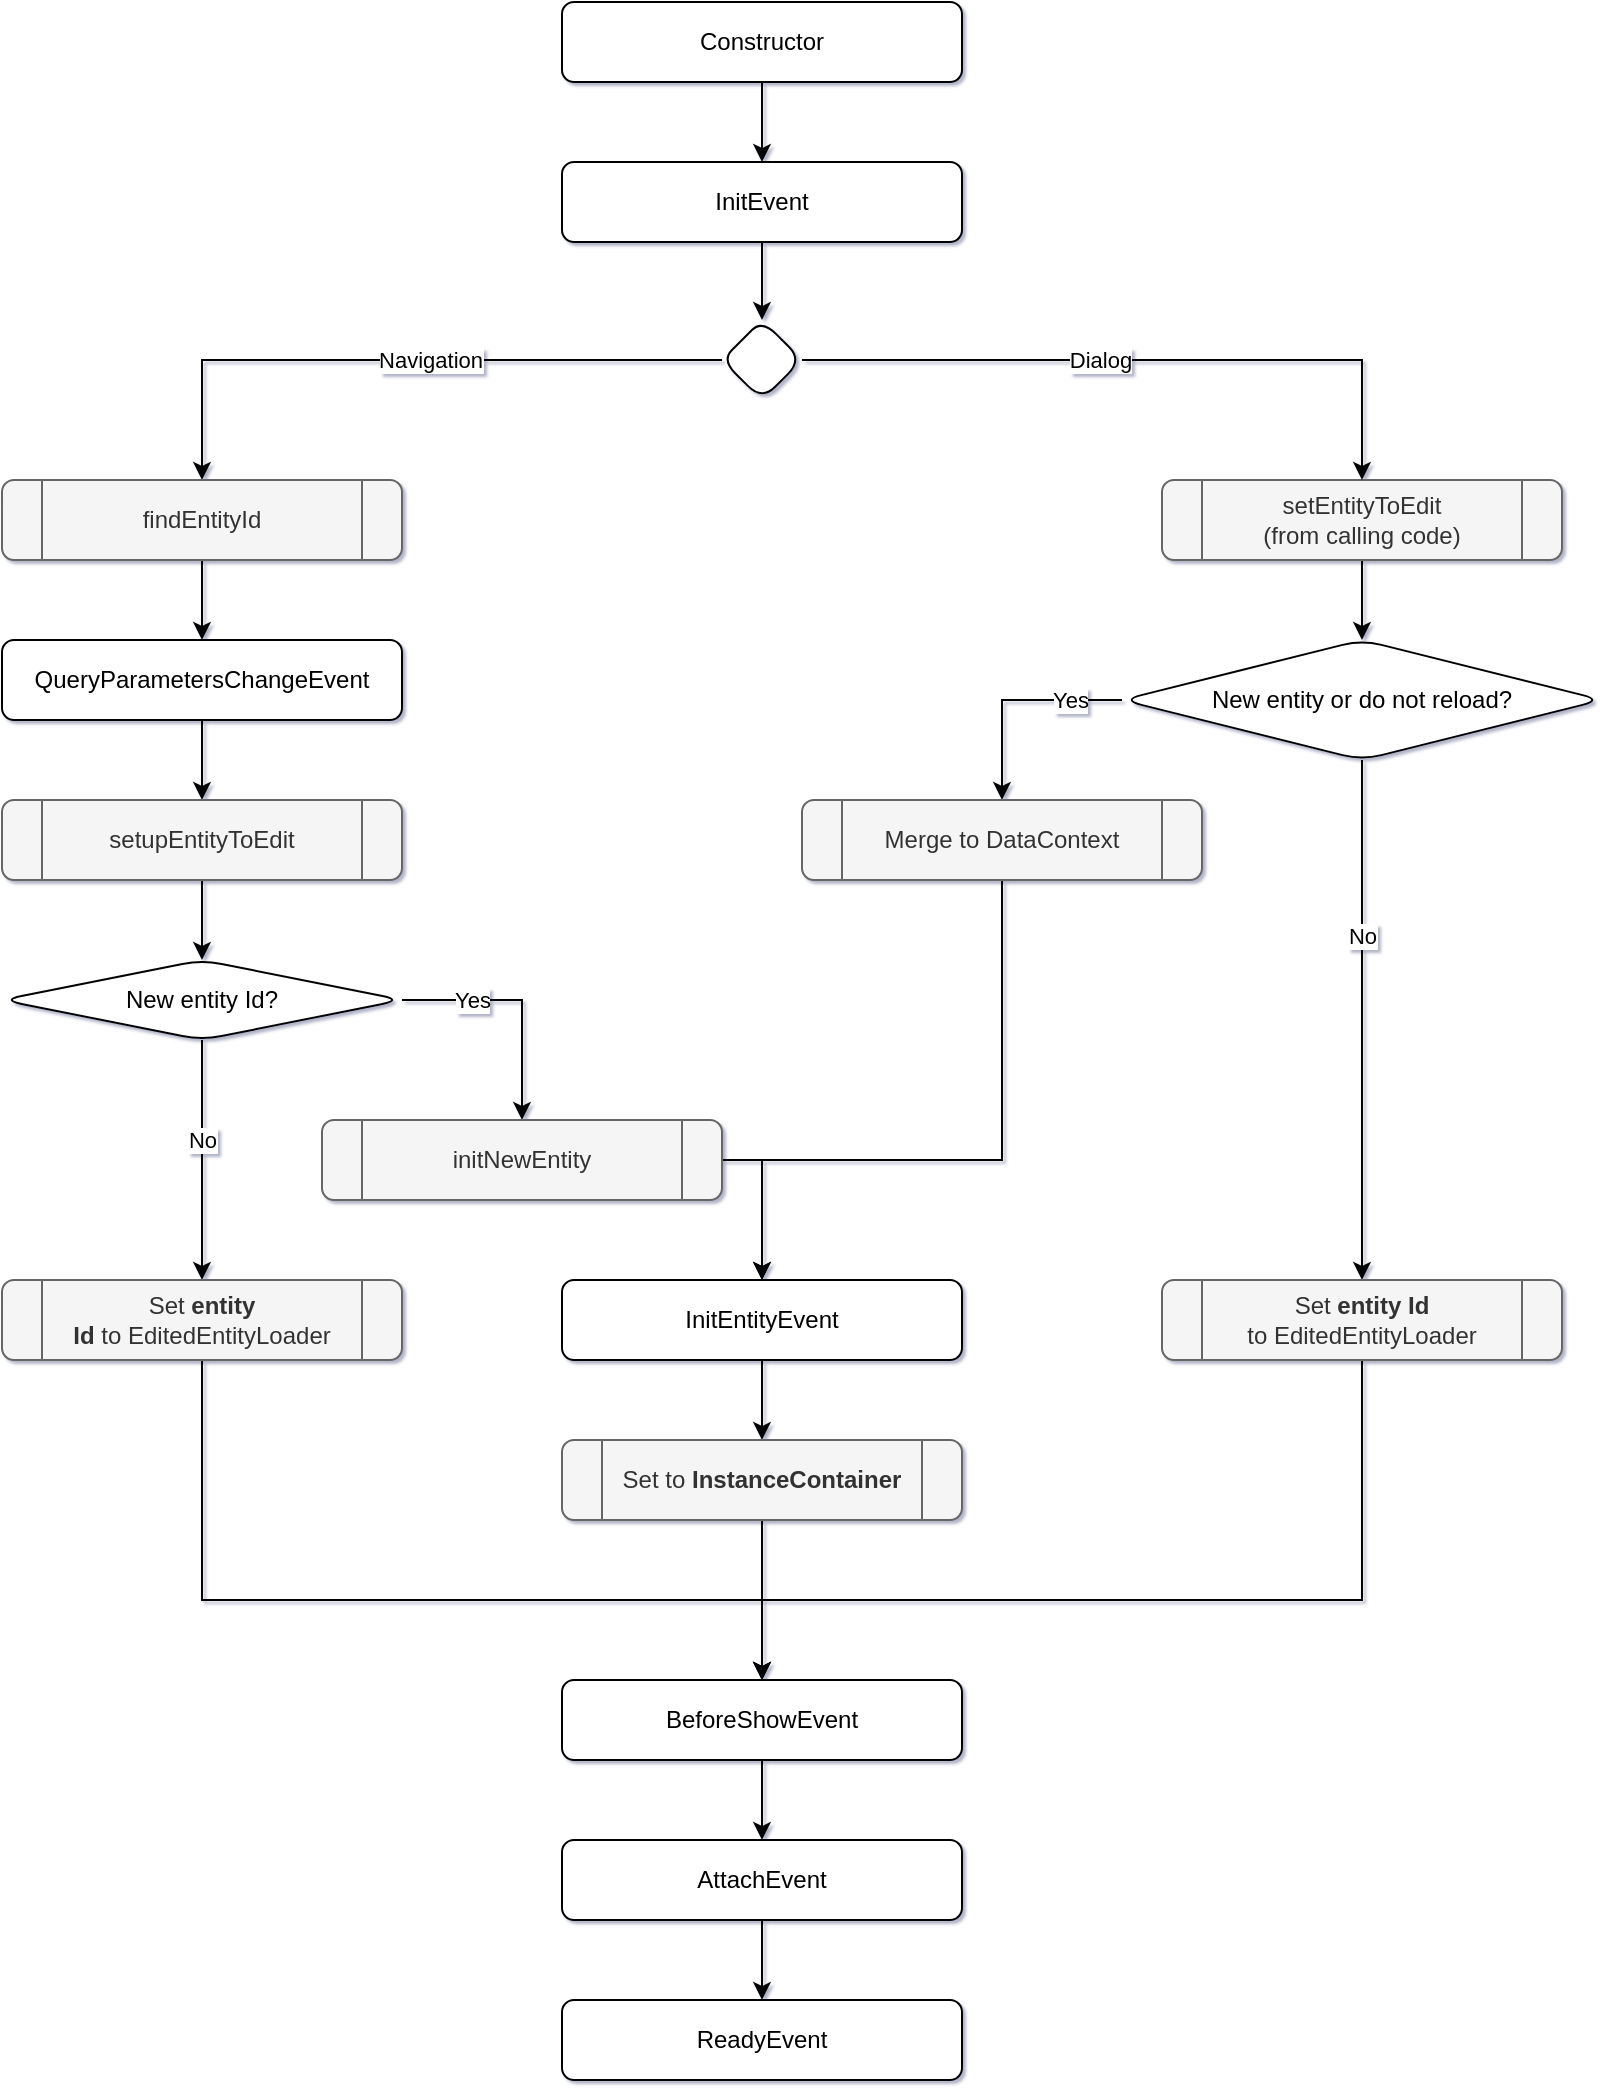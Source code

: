<mxfile version="24.6.4" type="device">
  <diagram name="Page-1" id="-_7ixsscyCjgbBFooExJ">
    <mxGraphModel dx="1861" dy="1073" grid="1" gridSize="10" guides="1" tooltips="1" connect="1" arrows="1" fold="1" page="0" pageScale="1" pageWidth="827" pageHeight="1169" math="0" shadow="1">
      <root>
        <mxCell id="0" />
        <mxCell id="1" parent="0" />
        <mxCell id="YOo0viPbgiajMBb47PIU-1" value="" style="edgeStyle=orthogonalEdgeStyle;rounded=0;orthogonalLoop=1;jettySize=auto;html=1;" edge="1" parent="1" source="YOo0viPbgiajMBb47PIU-2" target="YOo0viPbgiajMBb47PIU-4">
          <mxGeometry relative="1" as="geometry" />
        </mxCell>
        <mxCell id="YOo0viPbgiajMBb47PIU-2" value="Constructor" style="rounded=1;whiteSpace=wrap;html=1;fontSize=12;glass=0;strokeWidth=1;shadow=0;" vertex="1" parent="1">
          <mxGeometry x="240" y="41" width="200" height="40" as="geometry" />
        </mxCell>
        <mxCell id="YOo0viPbgiajMBb47PIU-26" value="" style="edgeStyle=orthogonalEdgeStyle;rounded=0;orthogonalLoop=1;jettySize=auto;html=1;" edge="1" parent="1" source="YOo0viPbgiajMBb47PIU-4" target="YOo0viPbgiajMBb47PIU-25">
          <mxGeometry relative="1" as="geometry" />
        </mxCell>
        <mxCell id="YOo0viPbgiajMBb47PIU-4" value="InitEvent" style="rounded=1;whiteSpace=wrap;html=1;" vertex="1" parent="1">
          <mxGeometry x="240" y="121" width="200" height="40" as="geometry" />
        </mxCell>
        <mxCell id="YOo0viPbgiajMBb47PIU-5" style="edgeStyle=orthogonalEdgeStyle;rounded=0;orthogonalLoop=1;jettySize=auto;html=1;entryX=0.5;entryY=0;entryDx=0;entryDy=0;" edge="1" parent="1" source="YOo0viPbgiajMBb47PIU-6" target="YOo0viPbgiajMBb47PIU-8">
          <mxGeometry relative="1" as="geometry" />
        </mxCell>
        <mxCell id="YOo0viPbgiajMBb47PIU-6" value="BeforeShowEvent" style="whiteSpace=wrap;html=1;rounded=1;" vertex="1" parent="1">
          <mxGeometry x="240" y="880" width="200" height="40" as="geometry" />
        </mxCell>
        <mxCell id="YOo0viPbgiajMBb47PIU-7" style="edgeStyle=orthogonalEdgeStyle;rounded=0;orthogonalLoop=1;jettySize=auto;html=1;entryX=0.5;entryY=0;entryDx=0;entryDy=0;" edge="1" parent="1" source="YOo0viPbgiajMBb47PIU-8" target="YOo0viPbgiajMBb47PIU-9">
          <mxGeometry relative="1" as="geometry" />
        </mxCell>
        <mxCell id="YOo0viPbgiajMBb47PIU-8" value="AttachEvent" style="whiteSpace=wrap;html=1;rounded=1;" vertex="1" parent="1">
          <mxGeometry x="240" y="960" width="200" height="40" as="geometry" />
        </mxCell>
        <mxCell id="YOo0viPbgiajMBb47PIU-9" value="ReadyEvent" style="whiteSpace=wrap;html=1;rounded=1;" vertex="1" parent="1">
          <mxGeometry x="240" y="1040" width="200" height="40" as="geometry" />
        </mxCell>
        <mxCell id="YOo0viPbgiajMBb47PIU-10" style="edgeStyle=orthogonalEdgeStyle;rounded=0;orthogonalLoop=1;jettySize=auto;html=1;entryX=0.5;entryY=0;entryDx=0;entryDy=0;" edge="1" parent="1" source="YOo0viPbgiajMBb47PIU-11" target="YOo0viPbgiajMBb47PIU-16">
          <mxGeometry relative="1" as="geometry">
            <mxPoint x="680" y="370" as="targetPoint" />
          </mxGeometry>
        </mxCell>
        <mxCell id="YOo0viPbgiajMBb47PIU-11" value="setEntityToEdit&lt;div&gt;&lt;div&gt;(from calling code)&lt;/div&gt;&lt;/div&gt;" style="shape=process;whiteSpace=wrap;html=1;backgroundOutline=1;rounded=1;fillColor=#f5f5f5;strokeColor=#666666;fontColor=#333333;" vertex="1" parent="1">
          <mxGeometry x="540" y="280" width="200" height="40" as="geometry" />
        </mxCell>
        <mxCell id="YOo0viPbgiajMBb47PIU-14" value="" style="edgeStyle=orthogonalEdgeStyle;rounded=0;orthogonalLoop=1;jettySize=auto;html=1;exitX=0;exitY=0.5;exitDx=0;exitDy=0;" edge="1" parent="1" source="YOo0viPbgiajMBb47PIU-16" target="YOo0viPbgiajMBb47PIU-20">
          <mxGeometry relative="1" as="geometry">
            <Array as="points">
              <mxPoint x="460" y="390" />
            </Array>
            <mxPoint x="970" y="460" as="sourcePoint" />
          </mxGeometry>
        </mxCell>
        <mxCell id="YOo0viPbgiajMBb47PIU-15" value="Yes" style="edgeLabel;html=1;align=center;verticalAlign=middle;resizable=0;points=[];rotation=0;" vertex="1" connectable="0" parent="YOo0viPbgiajMBb47PIU-14">
          <mxGeometry x="-0.212" y="2" relative="1" as="geometry">
            <mxPoint x="17" y="-2" as="offset" />
          </mxGeometry>
        </mxCell>
        <mxCell id="YOo0viPbgiajMBb47PIU-81" style="edgeStyle=orthogonalEdgeStyle;rounded=0;orthogonalLoop=1;jettySize=auto;html=1;exitX=0.5;exitY=1;exitDx=0;exitDy=0;" edge="1" parent="1" source="YOo0viPbgiajMBb47PIU-16" target="YOo0viPbgiajMBb47PIU-18">
          <mxGeometry relative="1" as="geometry" />
        </mxCell>
        <mxCell id="YOo0viPbgiajMBb47PIU-82" value="No" style="edgeLabel;html=1;align=center;verticalAlign=middle;resizable=0;points=[];" vertex="1" connectable="0" parent="YOo0viPbgiajMBb47PIU-81">
          <mxGeometry x="-0.307" y="2" relative="1" as="geometry">
            <mxPoint x="-2" y="-2" as="offset" />
          </mxGeometry>
        </mxCell>
        <mxCell id="YOo0viPbgiajMBb47PIU-16" value="New entity or do not reload?" style="rhombus;whiteSpace=wrap;html=1;rounded=1;" vertex="1" parent="1">
          <mxGeometry x="520" y="360" width="240" height="60" as="geometry" />
        </mxCell>
        <mxCell id="YOo0viPbgiajMBb47PIU-86" style="edgeStyle=orthogonalEdgeStyle;rounded=0;orthogonalLoop=1;jettySize=auto;html=1;entryX=0.5;entryY=0;entryDx=0;entryDy=0;exitX=0.5;exitY=1;exitDx=0;exitDy=0;" edge="1" parent="1" source="YOo0viPbgiajMBb47PIU-18" target="YOo0viPbgiajMBb47PIU-6">
          <mxGeometry relative="1" as="geometry">
            <Array as="points">
              <mxPoint x="640" y="840" />
              <mxPoint x="340" y="840" />
            </Array>
          </mxGeometry>
        </mxCell>
        <mxCell id="YOo0viPbgiajMBb47PIU-18" value="Set &lt;b&gt;entity Id&lt;/b&gt; to&amp;nbsp;EditedEntityLoader" style="shape=process;whiteSpace=wrap;html=1;backgroundOutline=1;rounded=1;fillColor=#f5f5f5;strokeColor=#666666;fontColor=#333333;" vertex="1" parent="1">
          <mxGeometry x="540" y="680" width="200" height="40" as="geometry" />
        </mxCell>
        <mxCell id="YOo0viPbgiajMBb47PIU-19" value="" style="edgeStyle=orthogonalEdgeStyle;rounded=0;orthogonalLoop=1;jettySize=auto;html=1;entryX=0.5;entryY=0;entryDx=0;entryDy=0;exitX=0.5;exitY=1;exitDx=0;exitDy=0;" edge="1" parent="1" source="YOo0viPbgiajMBb47PIU-20" target="YOo0viPbgiajMBb47PIU-22">
          <mxGeometry relative="1" as="geometry">
            <Array as="points">
              <mxPoint x="460" y="620" />
              <mxPoint x="340" y="620" />
            </Array>
          </mxGeometry>
        </mxCell>
        <mxCell id="YOo0viPbgiajMBb47PIU-20" value="Merge to DataContext" style="shape=process;whiteSpace=wrap;html=1;backgroundOutline=1;rounded=1;fillColor=#f5f5f5;fontColor=#333333;strokeColor=#666666;" vertex="1" parent="1">
          <mxGeometry x="360" y="440" width="200" height="40" as="geometry" />
        </mxCell>
        <mxCell id="YOo0viPbgiajMBb47PIU-21" value="" style="edgeStyle=orthogonalEdgeStyle;rounded=0;orthogonalLoop=1;jettySize=auto;html=1;" edge="1" parent="1" source="YOo0viPbgiajMBb47PIU-22" target="YOo0viPbgiajMBb47PIU-24">
          <mxGeometry relative="1" as="geometry" />
        </mxCell>
        <mxCell id="YOo0viPbgiajMBb47PIU-22" value="InitEntityEvent" style="whiteSpace=wrap;html=1;rounded=1;" vertex="1" parent="1">
          <mxGeometry x="240" y="680" width="200" height="40" as="geometry" />
        </mxCell>
        <mxCell id="YOo0viPbgiajMBb47PIU-84" style="edgeStyle=orthogonalEdgeStyle;rounded=0;orthogonalLoop=1;jettySize=auto;html=1;entryX=0.5;entryY=0;entryDx=0;entryDy=0;" edge="1" parent="1" source="YOo0viPbgiajMBb47PIU-24" target="YOo0viPbgiajMBb47PIU-6">
          <mxGeometry relative="1" as="geometry" />
        </mxCell>
        <mxCell id="YOo0viPbgiajMBb47PIU-24" value="Set to&amp;nbsp;&lt;b&gt;InstanceContainer&lt;/b&gt;" style="shape=process;whiteSpace=wrap;html=1;backgroundOutline=1;rounded=1;fillColor=#f5f5f5;strokeColor=#666666;fontColor=#333333;" vertex="1" parent="1">
          <mxGeometry x="240" y="760" width="200" height="40" as="geometry" />
        </mxCell>
        <mxCell id="YOo0viPbgiajMBb47PIU-27" style="edgeStyle=orthogonalEdgeStyle;rounded=0;orthogonalLoop=1;jettySize=auto;html=1;entryX=0.5;entryY=0;entryDx=0;entryDy=0;" edge="1" parent="1" source="YOo0viPbgiajMBb47PIU-25" target="YOo0viPbgiajMBb47PIU-61">
          <mxGeometry relative="1" as="geometry">
            <mxPoint x="80" y="280" as="targetPoint" />
          </mxGeometry>
        </mxCell>
        <mxCell id="YOo0viPbgiajMBb47PIU-78" value="Navigation" style="edgeLabel;html=1;align=center;verticalAlign=middle;resizable=0;points=[];" vertex="1" connectable="0" parent="YOo0viPbgiajMBb47PIU-27">
          <mxGeometry x="-0.086" relative="1" as="geometry">
            <mxPoint as="offset" />
          </mxGeometry>
        </mxCell>
        <mxCell id="YOo0viPbgiajMBb47PIU-28" style="edgeStyle=orthogonalEdgeStyle;rounded=0;orthogonalLoop=1;jettySize=auto;html=1;entryX=0.5;entryY=0;entryDx=0;entryDy=0;" edge="1" parent="1" source="YOo0viPbgiajMBb47PIU-25" target="YOo0viPbgiajMBb47PIU-11">
          <mxGeometry relative="1" as="geometry" />
        </mxCell>
        <mxCell id="YOo0viPbgiajMBb47PIU-79" value="Dialog" style="edgeLabel;html=1;align=center;verticalAlign=middle;resizable=0;points=[];" vertex="1" connectable="0" parent="YOo0viPbgiajMBb47PIU-28">
          <mxGeometry x="-0.126" relative="1" as="geometry">
            <mxPoint as="offset" />
          </mxGeometry>
        </mxCell>
        <mxCell id="YOo0viPbgiajMBb47PIU-25" value="" style="rhombus;whiteSpace=wrap;html=1;rounded=1;" vertex="1" parent="1">
          <mxGeometry x="320" y="200" width="40" height="40" as="geometry" />
        </mxCell>
        <mxCell id="YOo0viPbgiajMBb47PIU-53" value="" style="edgeStyle=orthogonalEdgeStyle;rounded=0;orthogonalLoop=1;jettySize=auto;html=1;" edge="1" parent="1" source="YOo0viPbgiajMBb47PIU-54" target="YOo0viPbgiajMBb47PIU-63">
          <mxGeometry relative="1" as="geometry" />
        </mxCell>
        <mxCell id="YOo0viPbgiajMBb47PIU-54" value="QueryParametersChangeEvent" style="whiteSpace=wrap;html=1;rounded=1;" vertex="1" parent="1">
          <mxGeometry x="-40" y="360" width="200" height="40" as="geometry" />
        </mxCell>
        <mxCell id="YOo0viPbgiajMBb47PIU-60" style="edgeStyle=orthogonalEdgeStyle;rounded=0;orthogonalLoop=1;jettySize=auto;html=1;entryX=0.5;entryY=0;entryDx=0;entryDy=0;" edge="1" parent="1" source="YOo0viPbgiajMBb47PIU-61" target="YOo0viPbgiajMBb47PIU-54">
          <mxGeometry relative="1" as="geometry" />
        </mxCell>
        <mxCell id="YOo0viPbgiajMBb47PIU-61" value="findEntityId" style="shape=process;whiteSpace=wrap;html=1;backgroundOutline=1;rounded=1;fillColor=#f5f5f5;strokeColor=#666666;fontColor=#333333;" vertex="1" parent="1">
          <mxGeometry x="-40" y="280" width="200" height="40" as="geometry" />
        </mxCell>
        <mxCell id="YOo0viPbgiajMBb47PIU-62" value="" style="edgeStyle=orthogonalEdgeStyle;rounded=0;orthogonalLoop=1;jettySize=auto;html=1;" edge="1" parent="1" source="YOo0viPbgiajMBb47PIU-63" target="YOo0viPbgiajMBb47PIU-68">
          <mxGeometry relative="1" as="geometry" />
        </mxCell>
        <mxCell id="YOo0viPbgiajMBb47PIU-63" value="setupEntityToEdit" style="shape=process;whiteSpace=wrap;html=1;backgroundOutline=1;rounded=1;fillColor=#f5f5f5;strokeColor=#666666;fontColor=#333333;" vertex="1" parent="1">
          <mxGeometry x="-40" y="440" width="200" height="40" as="geometry" />
        </mxCell>
        <mxCell id="YOo0viPbgiajMBb47PIU-64" value="" style="edgeStyle=orthogonalEdgeStyle;rounded=0;orthogonalLoop=1;jettySize=auto;html=1;exitX=0.5;exitY=1;exitDx=0;exitDy=0;entryX=0.5;entryY=0;entryDx=0;entryDy=0;" edge="1" parent="1" source="YOo0viPbgiajMBb47PIU-68" target="YOo0viPbgiajMBb47PIU-70">
          <mxGeometry relative="1" as="geometry">
            <Array as="points">
              <mxPoint x="60" y="630" />
              <mxPoint x="60" y="630" />
            </Array>
          </mxGeometry>
        </mxCell>
        <mxCell id="YOo0viPbgiajMBb47PIU-65" value="No" style="edgeLabel;html=1;align=center;verticalAlign=middle;resizable=0;points=[];" vertex="1" connectable="0" parent="YOo0viPbgiajMBb47PIU-64">
          <mxGeometry x="-0.438" y="-2" relative="1" as="geometry">
            <mxPoint x="2" y="16" as="offset" />
          </mxGeometry>
        </mxCell>
        <mxCell id="YOo0viPbgiajMBb47PIU-66" value="" style="edgeStyle=orthogonalEdgeStyle;rounded=0;orthogonalLoop=1;jettySize=auto;html=1;" edge="1" parent="1" source="YOo0viPbgiajMBb47PIU-68" target="YOo0viPbgiajMBb47PIU-72">
          <mxGeometry relative="1" as="geometry">
            <Array as="points">
              <mxPoint x="220" y="540" />
            </Array>
          </mxGeometry>
        </mxCell>
        <mxCell id="YOo0viPbgiajMBb47PIU-67" value="Yes" style="edgeLabel;html=1;align=center;verticalAlign=middle;resizable=0;points=[];rotation=0;" vertex="1" connectable="0" parent="YOo0viPbgiajMBb47PIU-66">
          <mxGeometry x="-0.212" y="2" relative="1" as="geometry">
            <mxPoint x="-13" y="2" as="offset" />
          </mxGeometry>
        </mxCell>
        <mxCell id="YOo0viPbgiajMBb47PIU-68" value="New entity Id?" style="rhombus;whiteSpace=wrap;html=1;rounded=1;" vertex="1" parent="1">
          <mxGeometry x="-40" y="520" width="200" height="40" as="geometry" />
        </mxCell>
        <mxCell id="YOo0viPbgiajMBb47PIU-85" style="edgeStyle=orthogonalEdgeStyle;rounded=0;orthogonalLoop=1;jettySize=auto;html=1;exitX=0.5;exitY=1;exitDx=0;exitDy=0;entryX=0.5;entryY=0;entryDx=0;entryDy=0;" edge="1" parent="1" source="YOo0viPbgiajMBb47PIU-70" target="YOo0viPbgiajMBb47PIU-6">
          <mxGeometry relative="1" as="geometry">
            <Array as="points">
              <mxPoint x="60" y="840" />
              <mxPoint x="340" y="840" />
            </Array>
          </mxGeometry>
        </mxCell>
        <mxCell id="YOo0viPbgiajMBb47PIU-70" value="Set&amp;nbsp;&lt;b&gt;entity Id&lt;/b&gt;&amp;nbsp;to&amp;nbsp;EditedEntityLoader" style="shape=process;whiteSpace=wrap;html=1;backgroundOutline=1;rounded=1;fillColor=#f5f5f5;strokeColor=#666666;fontColor=#333333;" vertex="1" parent="1">
          <mxGeometry x="-40" y="680" width="200" height="40" as="geometry" />
        </mxCell>
        <mxCell id="YOo0viPbgiajMBb47PIU-83" style="edgeStyle=orthogonalEdgeStyle;rounded=0;orthogonalLoop=1;jettySize=auto;html=1;entryX=0.5;entryY=0;entryDx=0;entryDy=0;exitX=1;exitY=0.5;exitDx=0;exitDy=0;" edge="1" parent="1" source="YOo0viPbgiajMBb47PIU-72" target="YOo0viPbgiajMBb47PIU-22">
          <mxGeometry relative="1" as="geometry" />
        </mxCell>
        <mxCell id="YOo0viPbgiajMBb47PIU-72" value="initNewEntity" style="shape=process;whiteSpace=wrap;html=1;backgroundOutline=1;rounded=1;fillColor=#f5f5f5;strokeColor=#666666;fontColor=#333333;" vertex="1" parent="1">
          <mxGeometry x="120" y="600" width="200" height="40" as="geometry" />
        </mxCell>
      </root>
    </mxGraphModel>
  </diagram>
</mxfile>

